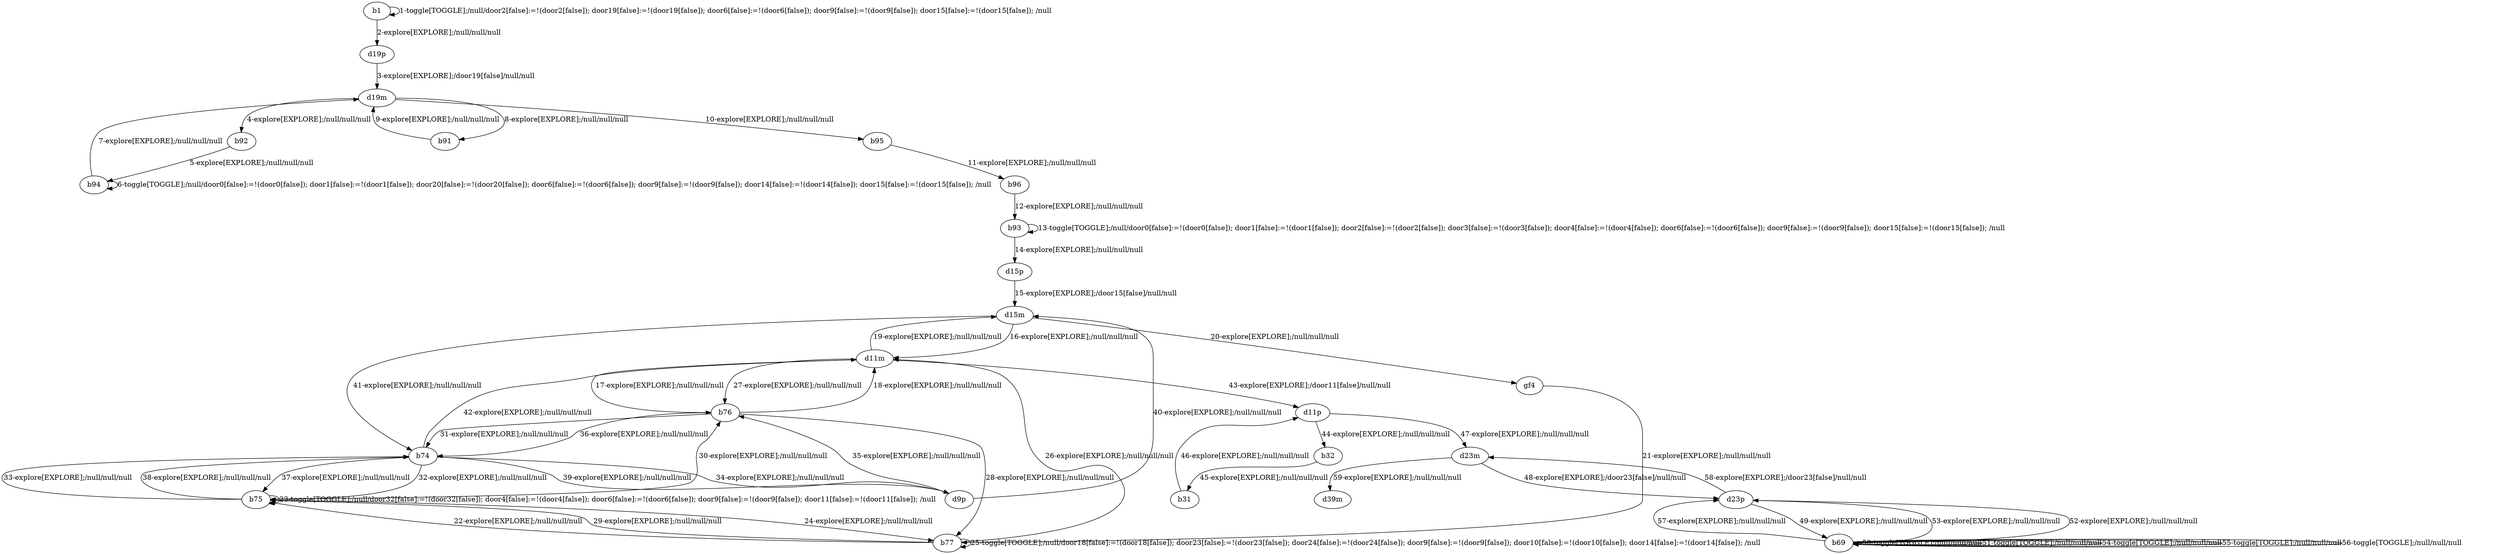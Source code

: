 # Total number of goals covered by this test: 1
# b76 --> d11m

digraph g {
"b1" -> "b1" [label = "1-toggle[TOGGLE];/null/door2[false]:=!(door2[false]); door19[false]:=!(door19[false]); door6[false]:=!(door6[false]); door9[false]:=!(door9[false]); door15[false]:=!(door15[false]); /null"];
"b1" -> "d19p" [label = "2-explore[EXPLORE];/null/null/null"];
"d19p" -> "d19m" [label = "3-explore[EXPLORE];/door19[false]/null/null"];
"d19m" -> "b92" [label = "4-explore[EXPLORE];/null/null/null"];
"b92" -> "b94" [label = "5-explore[EXPLORE];/null/null/null"];
"b94" -> "b94" [label = "6-toggle[TOGGLE];/null/door0[false]:=!(door0[false]); door1[false]:=!(door1[false]); door20[false]:=!(door20[false]); door6[false]:=!(door6[false]); door9[false]:=!(door9[false]); door14[false]:=!(door14[false]); door15[false]:=!(door15[false]); /null"];
"b94" -> "d19m" [label = "7-explore[EXPLORE];/null/null/null"];
"d19m" -> "b91" [label = "8-explore[EXPLORE];/null/null/null"];
"b91" -> "d19m" [label = "9-explore[EXPLORE];/null/null/null"];
"d19m" -> "b95" [label = "10-explore[EXPLORE];/null/null/null"];
"b95" -> "b96" [label = "11-explore[EXPLORE];/null/null/null"];
"b96" -> "b93" [label = "12-explore[EXPLORE];/null/null/null"];
"b93" -> "b93" [label = "13-toggle[TOGGLE];/null/door0[false]:=!(door0[false]); door1[false]:=!(door1[false]); door2[false]:=!(door2[false]); door3[false]:=!(door3[false]); door4[false]:=!(door4[false]); door6[false]:=!(door6[false]); door9[false]:=!(door9[false]); door15[false]:=!(door15[false]); /null"];
"b93" -> "d15p" [label = "14-explore[EXPLORE];/null/null/null"];
"d15p" -> "d15m" [label = "15-explore[EXPLORE];/door15[false]/null/null"];
"d15m" -> "d11m" [label = "16-explore[EXPLORE];/null/null/null"];
"d11m" -> "b76" [label = "17-explore[EXPLORE];/null/null/null"];
"b76" -> "d11m" [label = "18-explore[EXPLORE];/null/null/null"];
"d11m" -> "d15m" [label = "19-explore[EXPLORE];/null/null/null"];
"d15m" -> "gf4" [label = "20-explore[EXPLORE];/null/null/null"];
"gf4" -> "b77" [label = "21-explore[EXPLORE];/null/null/null"];
"b77" -> "b75" [label = "22-explore[EXPLORE];/null/null/null"];
"b75" -> "b75" [label = "23-toggle[TOGGLE];/null/door32[false]:=!(door32[false]); door4[false]:=!(door4[false]); door6[false]:=!(door6[false]); door9[false]:=!(door9[false]); door11[false]:=!(door11[false]); /null"];
"b75" -> "b77" [label = "24-explore[EXPLORE];/null/null/null"];
"b77" -> "b77" [label = "25-toggle[TOGGLE];/null/door18[false]:=!(door18[false]); door23[false]:=!(door23[false]); door24[false]:=!(door24[false]); door9[false]:=!(door9[false]); door10[false]:=!(door10[false]); door14[false]:=!(door14[false]); /null"];
"b77" -> "d11m" [label = "26-explore[EXPLORE];/null/null/null"];
"d11m" -> "b76" [label = "27-explore[EXPLORE];/null/null/null"];
"b76" -> "b77" [label = "28-explore[EXPLORE];/null/null/null"];
"b77" -> "b75" [label = "29-explore[EXPLORE];/null/null/null"];
"b75" -> "b76" [label = "30-explore[EXPLORE];/null/null/null"];
"b76" -> "b74" [label = "31-explore[EXPLORE];/null/null/null"];
"b74" -> "b75" [label = "32-explore[EXPLORE];/null/null/null"];
"b75" -> "b74" [label = "33-explore[EXPLORE];/null/null/null"];
"b74" -> "d9p" [label = "34-explore[EXPLORE];/null/null/null"];
"d9p" -> "b76" [label = "35-explore[EXPLORE];/null/null/null"];
"b76" -> "b74" [label = "36-explore[EXPLORE];/null/null/null"];
"b74" -> "b75" [label = "37-explore[EXPLORE];/null/null/null"];
"b75" -> "b74" [label = "38-explore[EXPLORE];/null/null/null"];
"b74" -> "d9p" [label = "39-explore[EXPLORE];/null/null/null"];
"d9p" -> "d15m" [label = "40-explore[EXPLORE];/null/null/null"];
"d15m" -> "b74" [label = "41-explore[EXPLORE];/null/null/null"];
"b74" -> "d11m" [label = "42-explore[EXPLORE];/null/null/null"];
"d11m" -> "d11p" [label = "43-explore[EXPLORE];/door11[false]/null/null"];
"d11p" -> "b32" [label = "44-explore[EXPLORE];/null/null/null"];
"b32" -> "b31" [label = "45-explore[EXPLORE];/null/null/null"];
"b31" -> "d11p" [label = "46-explore[EXPLORE];/null/null/null"];
"d11p" -> "d23m" [label = "47-explore[EXPLORE];/null/null/null"];
"d23m" -> "d23p" [label = "48-explore[EXPLORE];/door23[false]/null/null"];
"d23p" -> "b69" [label = "49-explore[EXPLORE];/null/null/null"];
"b69" -> "b69" [label = "50-toggle[TOGGLE];/null/null/null"];
"b69" -> "b69" [label = "51-toggle[TOGGLE];/null/null/null"];
"b69" -> "d23p" [label = "52-explore[EXPLORE];/null/null/null"];
"d23p" -> "b69" [label = "53-explore[EXPLORE];/null/null/null"];
"b69" -> "b69" [label = "54-toggle[TOGGLE];/null/null/null"];
"b69" -> "b69" [label = "55-toggle[TOGGLE];/null/null/null"];
"b69" -> "b69" [label = "56-toggle[TOGGLE];/null/null/null"];
"b69" -> "d23p" [label = "57-explore[EXPLORE];/null/null/null"];
"d23p" -> "d23m" [label = "58-explore[EXPLORE];/door23[false]/null/null"];
"d23m" -> "d39m" [label = "59-explore[EXPLORE];/null/null/null"];
}